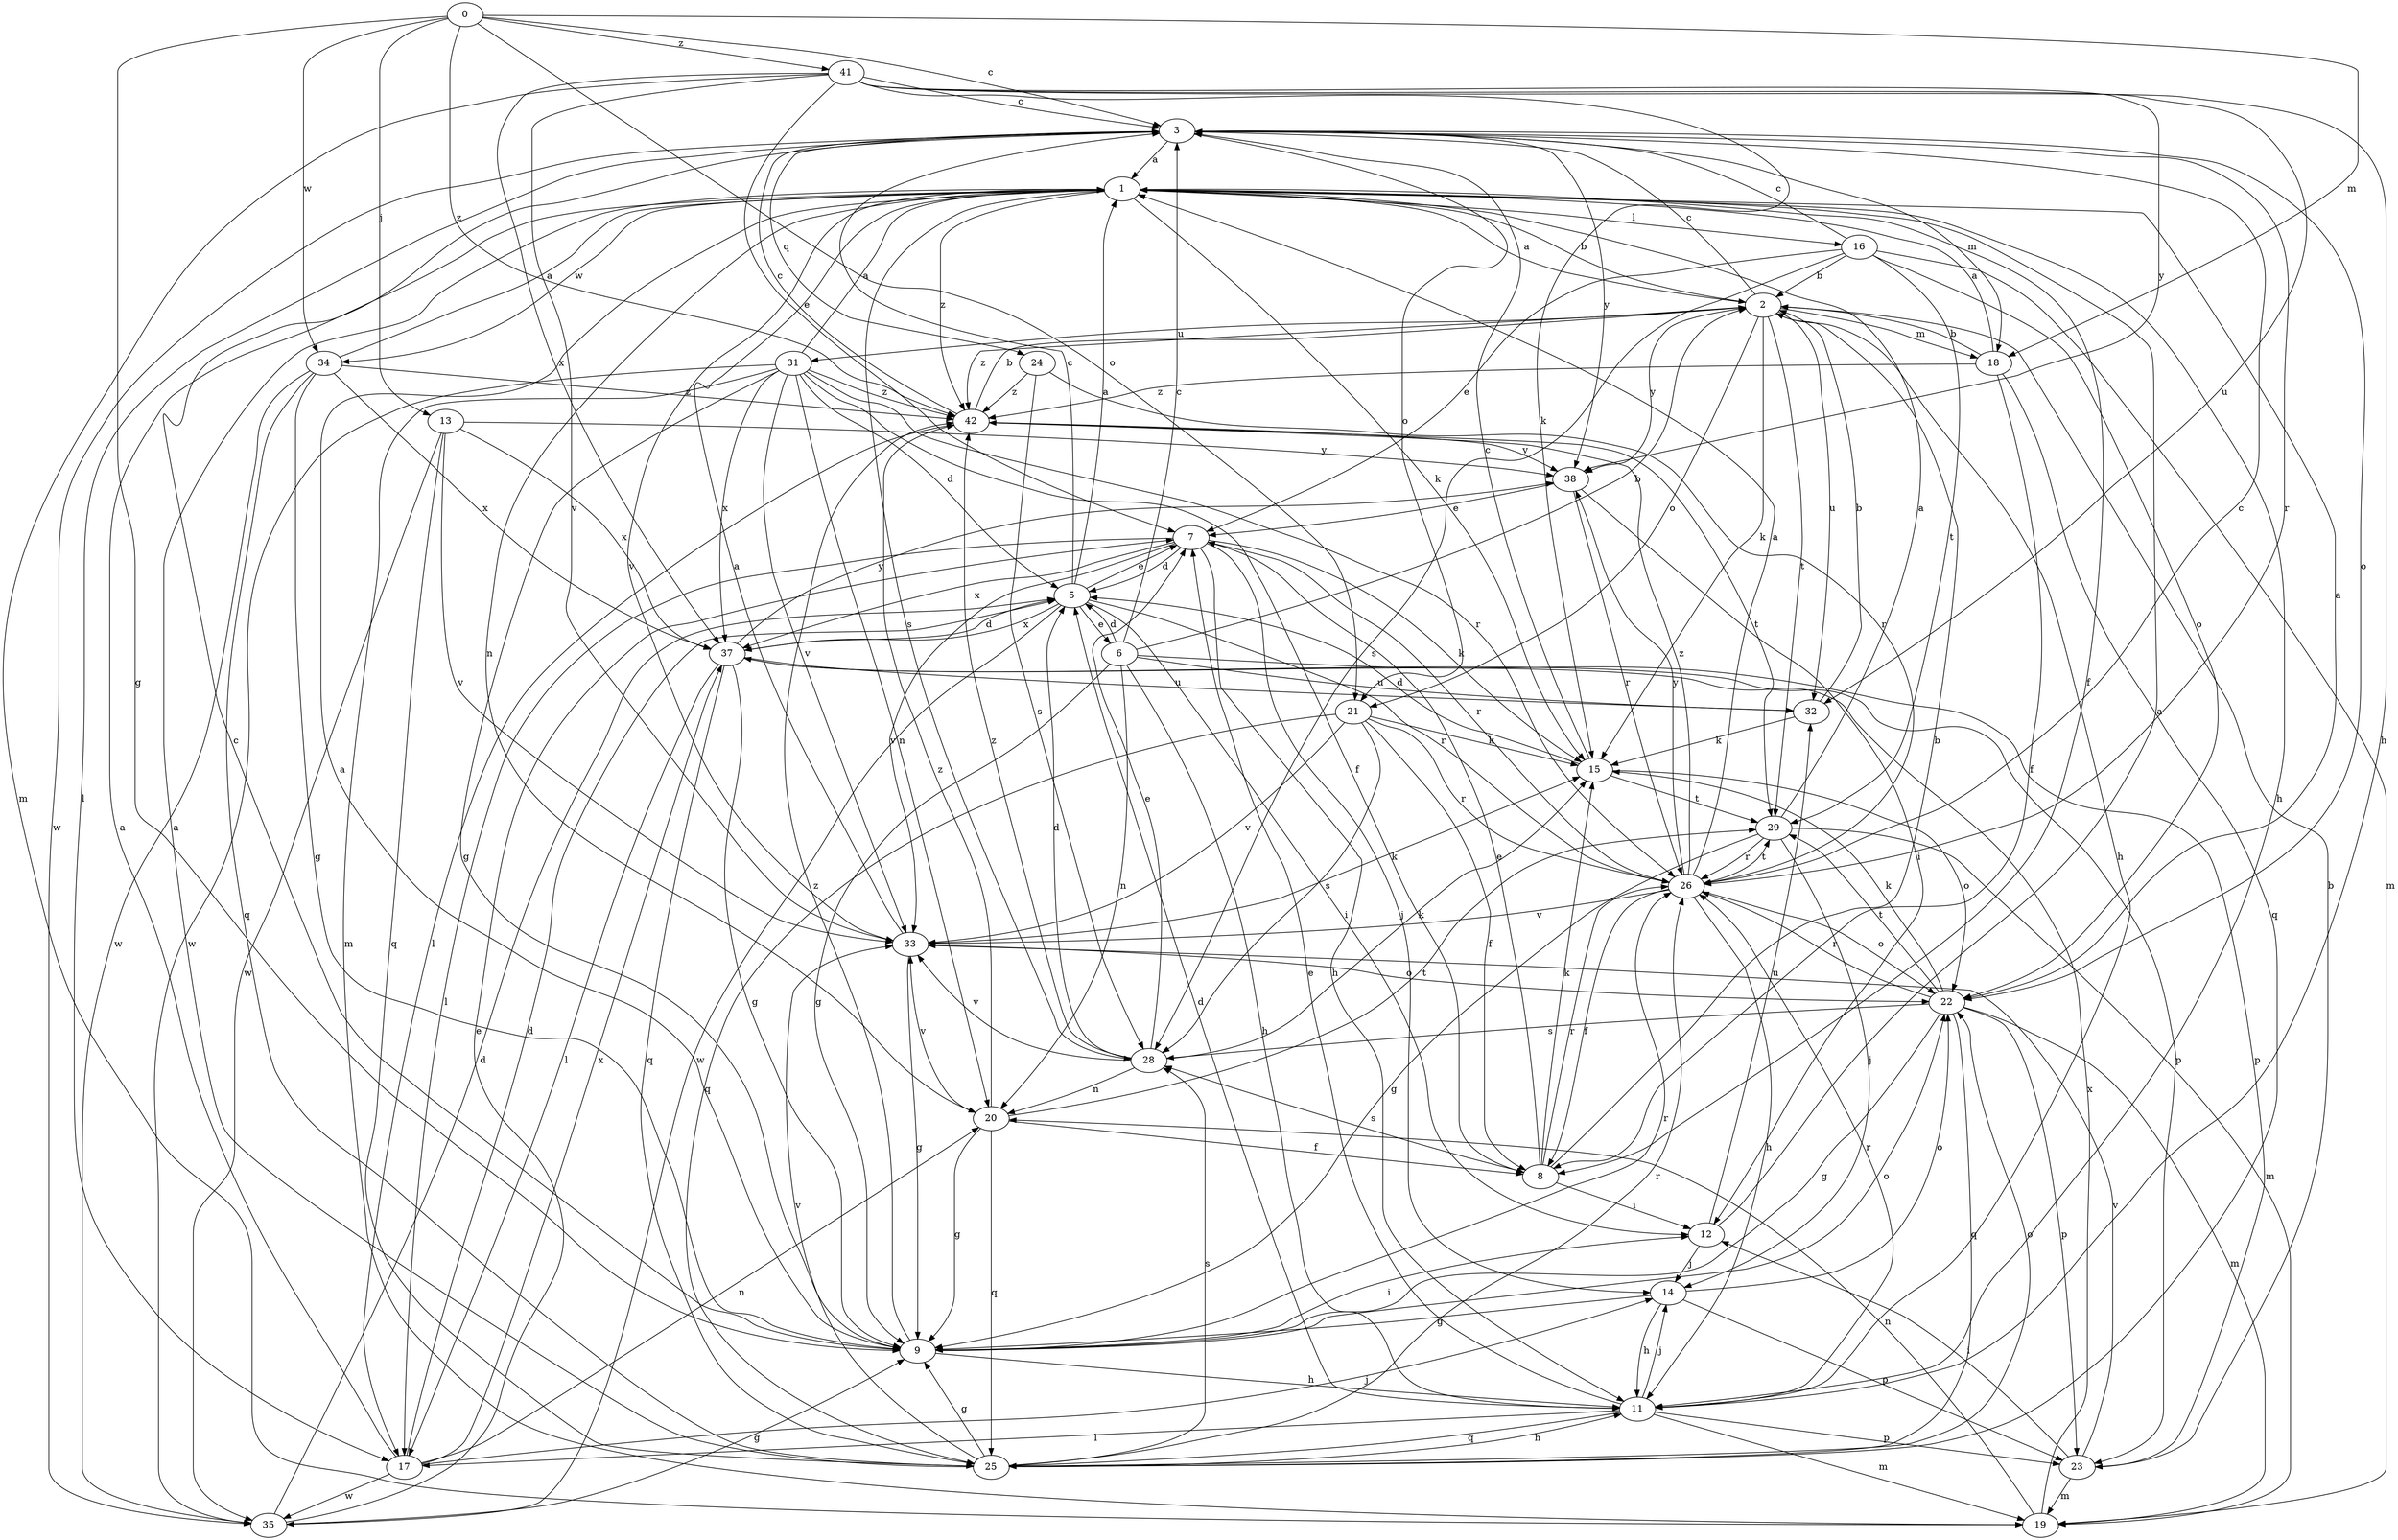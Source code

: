 strict digraph  {
0;
1;
2;
3;
5;
6;
7;
8;
9;
11;
12;
13;
14;
15;
16;
17;
18;
19;
20;
21;
22;
23;
24;
25;
26;
28;
29;
31;
32;
33;
34;
35;
37;
38;
41;
42;
0 -> 3  [label=c];
0 -> 9  [label=g];
0 -> 13  [label=j];
0 -> 18  [label=m];
0 -> 21  [label=o];
0 -> 34  [label=w];
0 -> 41  [label=z];
0 -> 42  [label=z];
1 -> 2  [label=b];
1 -> 8  [label=f];
1 -> 11  [label=h];
1 -> 15  [label=k];
1 -> 16  [label=l];
1 -> 20  [label=n];
1 -> 28  [label=s];
1 -> 33  [label=v];
1 -> 34  [label=w];
1 -> 42  [label=z];
2 -> 1  [label=a];
2 -> 3  [label=c];
2 -> 11  [label=h];
2 -> 15  [label=k];
2 -> 18  [label=m];
2 -> 21  [label=o];
2 -> 29  [label=t];
2 -> 31  [label=u];
2 -> 32  [label=u];
2 -> 38  [label=y];
2 -> 42  [label=z];
3 -> 1  [label=a];
3 -> 17  [label=l];
3 -> 18  [label=m];
3 -> 21  [label=o];
3 -> 22  [label=o];
3 -> 24  [label=q];
3 -> 26  [label=r];
3 -> 35  [label=w];
3 -> 38  [label=y];
5 -> 1  [label=a];
5 -> 3  [label=c];
5 -> 6  [label=e];
5 -> 7  [label=e];
5 -> 12  [label=i];
5 -> 26  [label=r];
5 -> 35  [label=w];
5 -> 37  [label=x];
6 -> 2  [label=b];
6 -> 3  [label=c];
6 -> 5  [label=d];
6 -> 9  [label=g];
6 -> 11  [label=h];
6 -> 20  [label=n];
6 -> 23  [label=p];
6 -> 32  [label=u];
7 -> 5  [label=d];
7 -> 11  [label=h];
7 -> 14  [label=j];
7 -> 15  [label=k];
7 -> 17  [label=l];
7 -> 26  [label=r];
7 -> 33  [label=v];
7 -> 37  [label=x];
8 -> 2  [label=b];
8 -> 7  [label=e];
8 -> 12  [label=i];
8 -> 15  [label=k];
8 -> 26  [label=r];
8 -> 28  [label=s];
9 -> 1  [label=a];
9 -> 3  [label=c];
9 -> 11  [label=h];
9 -> 12  [label=i];
9 -> 22  [label=o];
9 -> 26  [label=r];
9 -> 42  [label=z];
11 -> 5  [label=d];
11 -> 7  [label=e];
11 -> 14  [label=j];
11 -> 17  [label=l];
11 -> 19  [label=m];
11 -> 23  [label=p];
11 -> 25  [label=q];
11 -> 26  [label=r];
12 -> 1  [label=a];
12 -> 14  [label=j];
12 -> 32  [label=u];
13 -> 25  [label=q];
13 -> 33  [label=v];
13 -> 35  [label=w];
13 -> 37  [label=x];
13 -> 38  [label=y];
14 -> 9  [label=g];
14 -> 11  [label=h];
14 -> 22  [label=o];
14 -> 23  [label=p];
15 -> 3  [label=c];
15 -> 5  [label=d];
15 -> 22  [label=o];
15 -> 29  [label=t];
16 -> 2  [label=b];
16 -> 3  [label=c];
16 -> 7  [label=e];
16 -> 19  [label=m];
16 -> 22  [label=o];
16 -> 28  [label=s];
16 -> 29  [label=t];
17 -> 1  [label=a];
17 -> 5  [label=d];
17 -> 14  [label=j];
17 -> 20  [label=n];
17 -> 35  [label=w];
17 -> 37  [label=x];
18 -> 1  [label=a];
18 -> 2  [label=b];
18 -> 8  [label=f];
18 -> 25  [label=q];
18 -> 42  [label=z];
19 -> 20  [label=n];
19 -> 37  [label=x];
20 -> 8  [label=f];
20 -> 9  [label=g];
20 -> 25  [label=q];
20 -> 29  [label=t];
20 -> 33  [label=v];
20 -> 42  [label=z];
21 -> 8  [label=f];
21 -> 15  [label=k];
21 -> 25  [label=q];
21 -> 26  [label=r];
21 -> 28  [label=s];
21 -> 33  [label=v];
22 -> 1  [label=a];
22 -> 9  [label=g];
22 -> 15  [label=k];
22 -> 19  [label=m];
22 -> 23  [label=p];
22 -> 25  [label=q];
22 -> 26  [label=r];
22 -> 28  [label=s];
22 -> 29  [label=t];
23 -> 2  [label=b];
23 -> 12  [label=i];
23 -> 19  [label=m];
23 -> 33  [label=v];
24 -> 26  [label=r];
24 -> 28  [label=s];
24 -> 42  [label=z];
25 -> 1  [label=a];
25 -> 9  [label=g];
25 -> 11  [label=h];
25 -> 22  [label=o];
25 -> 26  [label=r];
25 -> 28  [label=s];
25 -> 33  [label=v];
26 -> 1  [label=a];
26 -> 3  [label=c];
26 -> 8  [label=f];
26 -> 11  [label=h];
26 -> 22  [label=o];
26 -> 29  [label=t];
26 -> 33  [label=v];
26 -> 38  [label=y];
26 -> 42  [label=z];
28 -> 5  [label=d];
28 -> 7  [label=e];
28 -> 15  [label=k];
28 -> 20  [label=n];
28 -> 33  [label=v];
28 -> 42  [label=z];
29 -> 1  [label=a];
29 -> 9  [label=g];
29 -> 14  [label=j];
29 -> 19  [label=m];
29 -> 26  [label=r];
31 -> 1  [label=a];
31 -> 5  [label=d];
31 -> 8  [label=f];
31 -> 9  [label=g];
31 -> 19  [label=m];
31 -> 20  [label=n];
31 -> 26  [label=r];
31 -> 33  [label=v];
31 -> 35  [label=w];
31 -> 37  [label=x];
31 -> 42  [label=z];
32 -> 2  [label=b];
32 -> 15  [label=k];
33 -> 1  [label=a];
33 -> 9  [label=g];
33 -> 15  [label=k];
33 -> 22  [label=o];
34 -> 1  [label=a];
34 -> 9  [label=g];
34 -> 25  [label=q];
34 -> 35  [label=w];
34 -> 37  [label=x];
34 -> 42  [label=z];
35 -> 5  [label=d];
35 -> 7  [label=e];
35 -> 9  [label=g];
37 -> 5  [label=d];
37 -> 9  [label=g];
37 -> 17  [label=l];
37 -> 23  [label=p];
37 -> 25  [label=q];
37 -> 32  [label=u];
37 -> 38  [label=y];
38 -> 7  [label=e];
38 -> 12  [label=i];
38 -> 26  [label=r];
41 -> 3  [label=c];
41 -> 7  [label=e];
41 -> 11  [label=h];
41 -> 15  [label=k];
41 -> 19  [label=m];
41 -> 32  [label=u];
41 -> 33  [label=v];
41 -> 37  [label=x];
41 -> 38  [label=y];
42 -> 2  [label=b];
42 -> 3  [label=c];
42 -> 17  [label=l];
42 -> 29  [label=t];
42 -> 38  [label=y];
}
